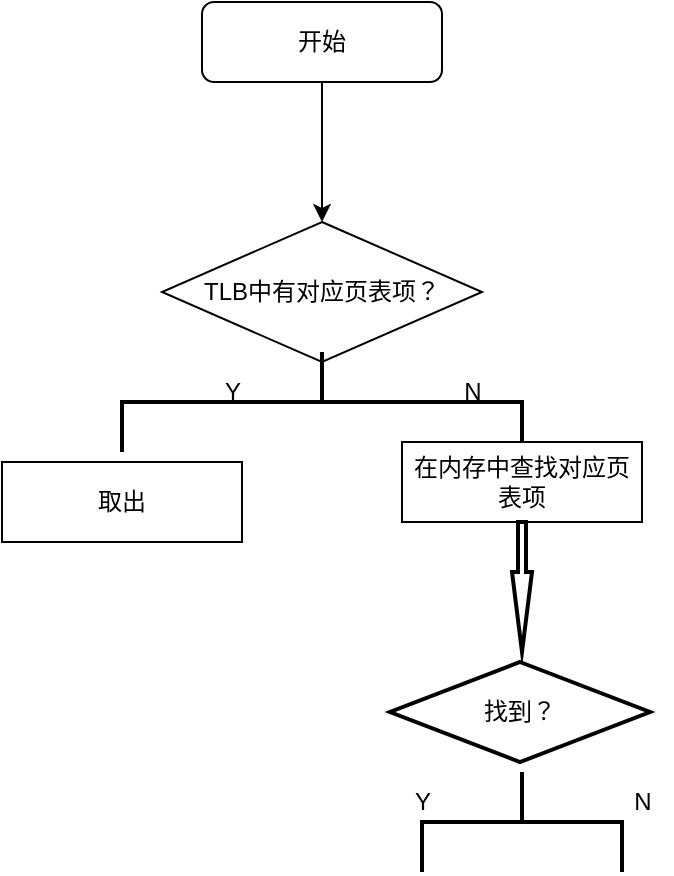 <mxfile version="20.2.7" type="github">
  <diagram id="C5RBs43oDa-KdzZeNtuy" name="Page-1">
    <mxGraphModel dx="1038" dy="536" grid="1" gridSize="10" guides="1" tooltips="1" connect="1" arrows="1" fold="1" page="1" pageScale="1" pageWidth="827" pageHeight="1169" math="0" shadow="0">
      <root>
        <mxCell id="WIyWlLk6GJQsqaUBKTNV-0" />
        <mxCell id="WIyWlLk6GJQsqaUBKTNV-1" parent="WIyWlLk6GJQsqaUBKTNV-0" />
        <mxCell id="hfFEbvUNAWcUO0Vl9gnz-0" value="开始" style="rounded=1;whiteSpace=wrap;html=1;" vertex="1" parent="WIyWlLk6GJQsqaUBKTNV-1">
          <mxGeometry x="320" y="20" width="120" height="40" as="geometry" />
        </mxCell>
        <mxCell id="hfFEbvUNAWcUO0Vl9gnz-2" value="" style="endArrow=classic;html=1;rounded=0;exitX=0.5;exitY=1;exitDx=0;exitDy=0;" edge="1" parent="WIyWlLk6GJQsqaUBKTNV-1" source="hfFEbvUNAWcUO0Vl9gnz-0">
          <mxGeometry width="50" height="50" relative="1" as="geometry">
            <mxPoint x="390" y="90" as="sourcePoint" />
            <mxPoint x="380" y="130" as="targetPoint" />
          </mxGeometry>
        </mxCell>
        <mxCell id="hfFEbvUNAWcUO0Vl9gnz-4" value="TLB中有对应页表项？" style="rhombus;whiteSpace=wrap;html=1;" vertex="1" parent="WIyWlLk6GJQsqaUBKTNV-1">
          <mxGeometry x="300" y="130" width="160" height="70" as="geometry" />
        </mxCell>
        <mxCell id="hfFEbvUNAWcUO0Vl9gnz-5" value="" style="strokeWidth=2;html=1;shape=mxgraph.flowchart.annotation_2;align=left;labelPosition=right;pointerEvents=1;rotation=90;" vertex="1" parent="WIyWlLk6GJQsqaUBKTNV-1">
          <mxGeometry x="355" y="120" width="50" height="200" as="geometry" />
        </mxCell>
        <mxCell id="hfFEbvUNAWcUO0Vl9gnz-6" value="Y" style="text;html=1;align=center;verticalAlign=middle;resizable=0;points=[];autosize=1;strokeColor=none;fillColor=none;" vertex="1" parent="WIyWlLk6GJQsqaUBKTNV-1">
          <mxGeometry x="320" y="200" width="30" height="30" as="geometry" />
        </mxCell>
        <mxCell id="hfFEbvUNAWcUO0Vl9gnz-8" value="N" style="text;html=1;align=center;verticalAlign=middle;resizable=0;points=[];autosize=1;strokeColor=none;fillColor=none;" vertex="1" parent="WIyWlLk6GJQsqaUBKTNV-1">
          <mxGeometry x="440" y="200" width="30" height="30" as="geometry" />
        </mxCell>
        <mxCell id="hfFEbvUNAWcUO0Vl9gnz-11" value="取出" style="rounded=0;whiteSpace=wrap;html=1;" vertex="1" parent="WIyWlLk6GJQsqaUBKTNV-1">
          <mxGeometry x="220" y="250" width="120" height="40" as="geometry" />
        </mxCell>
        <mxCell id="hfFEbvUNAWcUO0Vl9gnz-12" value="在内存中查找对应页表项" style="rounded=0;whiteSpace=wrap;html=1;" vertex="1" parent="WIyWlLk6GJQsqaUBKTNV-1">
          <mxGeometry x="420" y="240" width="120" height="40" as="geometry" />
        </mxCell>
        <mxCell id="hfFEbvUNAWcUO0Vl9gnz-14" value="" style="verticalLabelPosition=bottom;verticalAlign=top;html=1;strokeWidth=2;shape=mxgraph.arrows2.arrow;dy=0.6;dx=40;notch=0;rotation=90;" vertex="1" parent="WIyWlLk6GJQsqaUBKTNV-1">
          <mxGeometry x="447.5" y="307.5" width="65" height="10" as="geometry" />
        </mxCell>
        <mxCell id="hfFEbvUNAWcUO0Vl9gnz-15" value="找到？" style="strokeWidth=2;html=1;shape=mxgraph.flowchart.decision;whiteSpace=wrap;" vertex="1" parent="WIyWlLk6GJQsqaUBKTNV-1">
          <mxGeometry x="414" y="350" width="130" height="50" as="geometry" />
        </mxCell>
        <mxCell id="hfFEbvUNAWcUO0Vl9gnz-16" value="" style="strokeWidth=2;html=1;shape=mxgraph.flowchart.annotation_2;align=left;labelPosition=right;pointerEvents=1;rotation=90;" vertex="1" parent="WIyWlLk6GJQsqaUBKTNV-1">
          <mxGeometry x="455" y="380" width="50" height="100" as="geometry" />
        </mxCell>
        <mxCell id="hfFEbvUNAWcUO0Vl9gnz-17" value="Y" style="text;html=1;align=center;verticalAlign=middle;resizable=0;points=[];autosize=1;strokeColor=none;fillColor=none;" vertex="1" parent="WIyWlLk6GJQsqaUBKTNV-1">
          <mxGeometry x="415" y="405" width="30" height="30" as="geometry" />
        </mxCell>
        <mxCell id="hfFEbvUNAWcUO0Vl9gnz-18" value="N" style="text;html=1;align=center;verticalAlign=middle;resizable=0;points=[];autosize=1;strokeColor=none;fillColor=none;" vertex="1" parent="WIyWlLk6GJQsqaUBKTNV-1">
          <mxGeometry x="525" y="405" width="30" height="30" as="geometry" />
        </mxCell>
      </root>
    </mxGraphModel>
  </diagram>
</mxfile>
